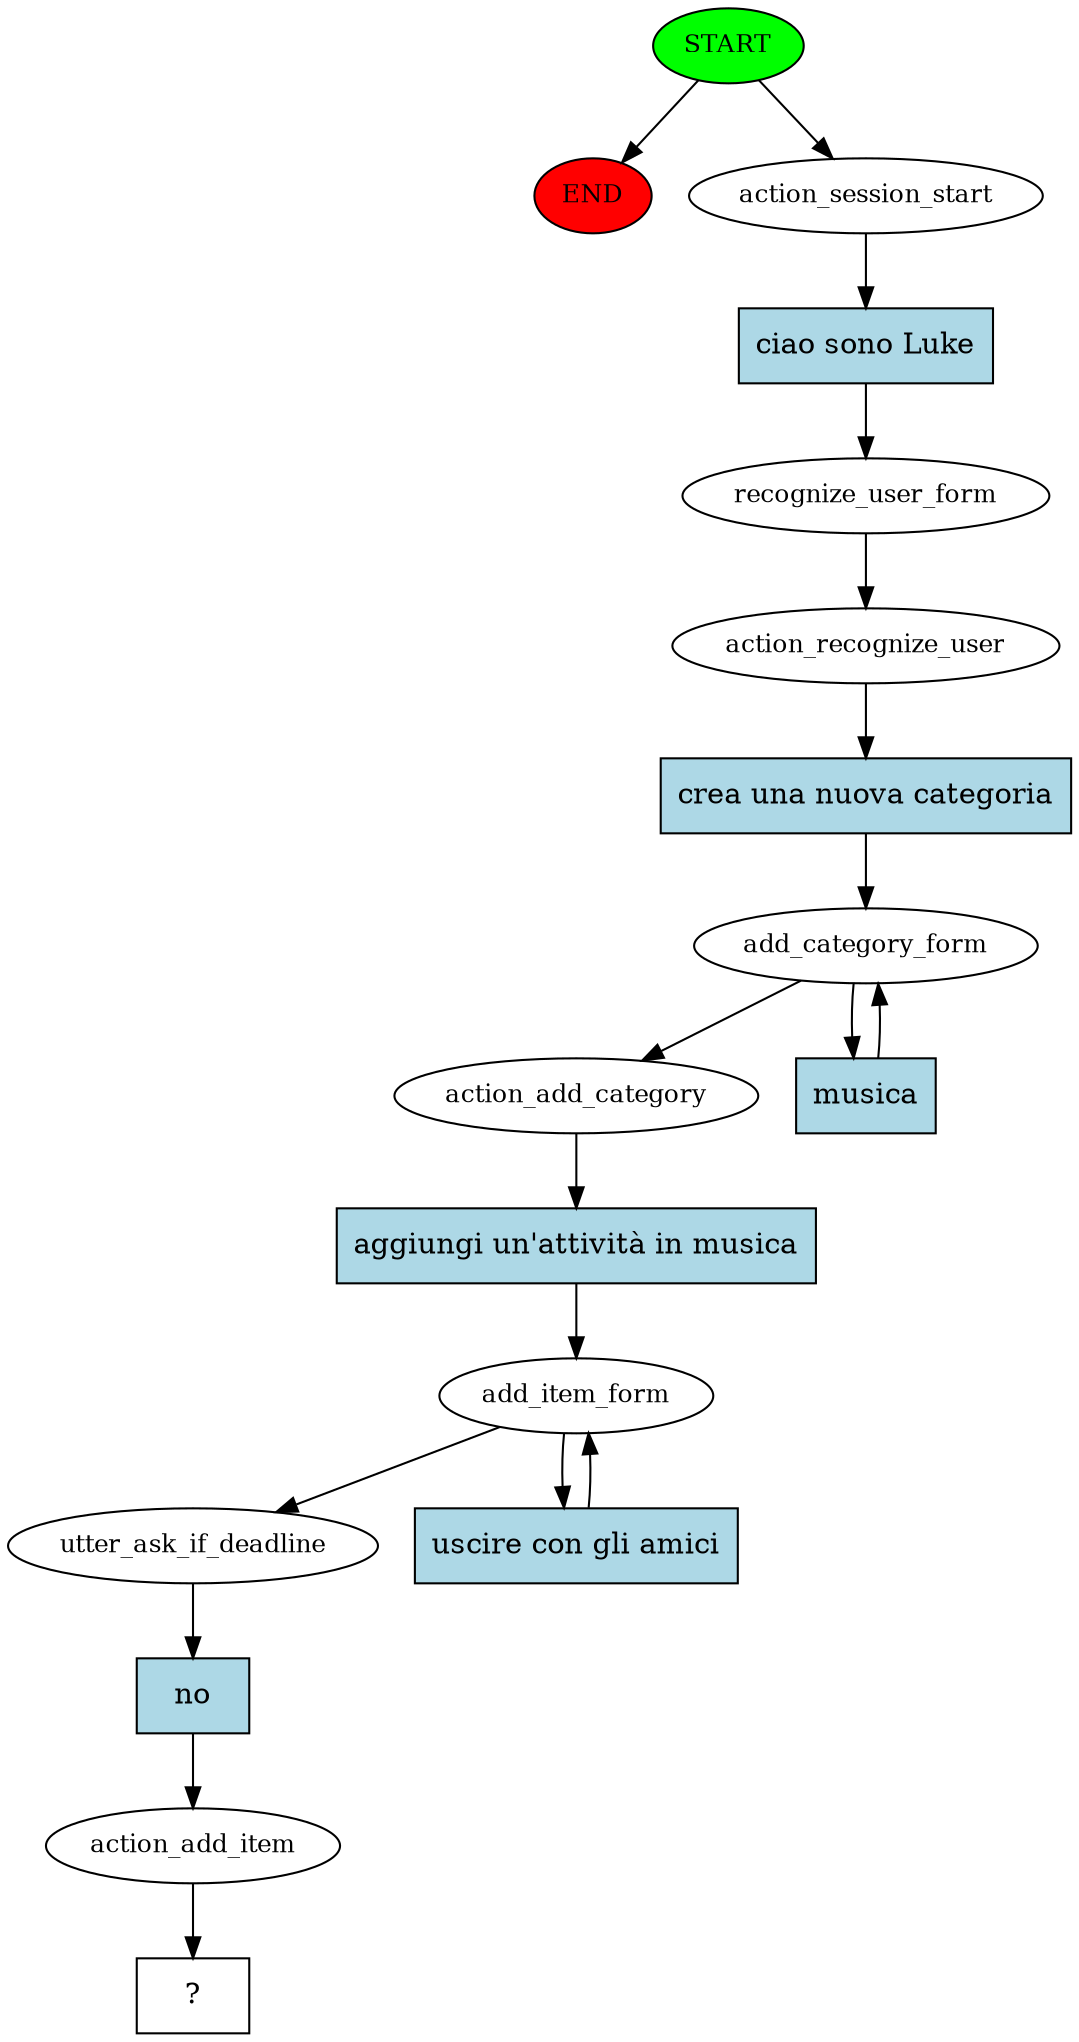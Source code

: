 digraph  {
0 [class="start active", fillcolor=green, fontsize=12, label=START, style=filled];
"-1" [class=end, fillcolor=red, fontsize=12, label=END, style=filled];
1 [class=active, fontsize=12, label=action_session_start];
2 [class=active, fontsize=12, label=recognize_user_form];
3 [class=active, fontsize=12, label=action_recognize_user];
4 [class=active, fontsize=12, label=add_category_form];
6 [class=active, fontsize=12, label=action_add_category];
7 [class=active, fontsize=12, label=add_item_form];
9 [class=active, fontsize=12, label=utter_ask_if_deadline];
10 [class=active, fontsize=12, label=action_add_item];
11 [class="intent dashed active", label="  ?  ", shape=rect];
12 [class="intent active", fillcolor=lightblue, label="ciao sono Luke", shape=rect, style=filled];
13 [class="intent active", fillcolor=lightblue, label="crea una nuova categoria", shape=rect, style=filled];
14 [class="intent active", fillcolor=lightblue, label=musica, shape=rect, style=filled];
15 [class="intent active", fillcolor=lightblue, label="aggiungi un'attività in musica", shape=rect, style=filled];
16 [class="intent active", fillcolor=lightblue, label="uscire con gli amici", shape=rect, style=filled];
17 [class="intent active", fillcolor=lightblue, label=no, shape=rect, style=filled];
0 -> "-1"  [class="", key=NONE, label=""];
0 -> 1  [class=active, key=NONE, label=""];
1 -> 12  [class=active, key=0];
2 -> 3  [class=active, key=NONE, label=""];
3 -> 13  [class=active, key=0];
4 -> 6  [class=active, key=NONE, label=""];
4 -> 14  [class=active, key=0];
6 -> 15  [class=active, key=0];
7 -> 9  [class=active, key=NONE, label=""];
7 -> 16  [class=active, key=0];
9 -> 17  [class=active, key=0];
10 -> 11  [class=active, key=NONE, label=""];
12 -> 2  [class=active, key=0];
13 -> 4  [class=active, key=0];
14 -> 4  [class=active, key=0];
15 -> 7  [class=active, key=0];
16 -> 7  [class=active, key=0];
17 -> 10  [class=active, key=0];
}
